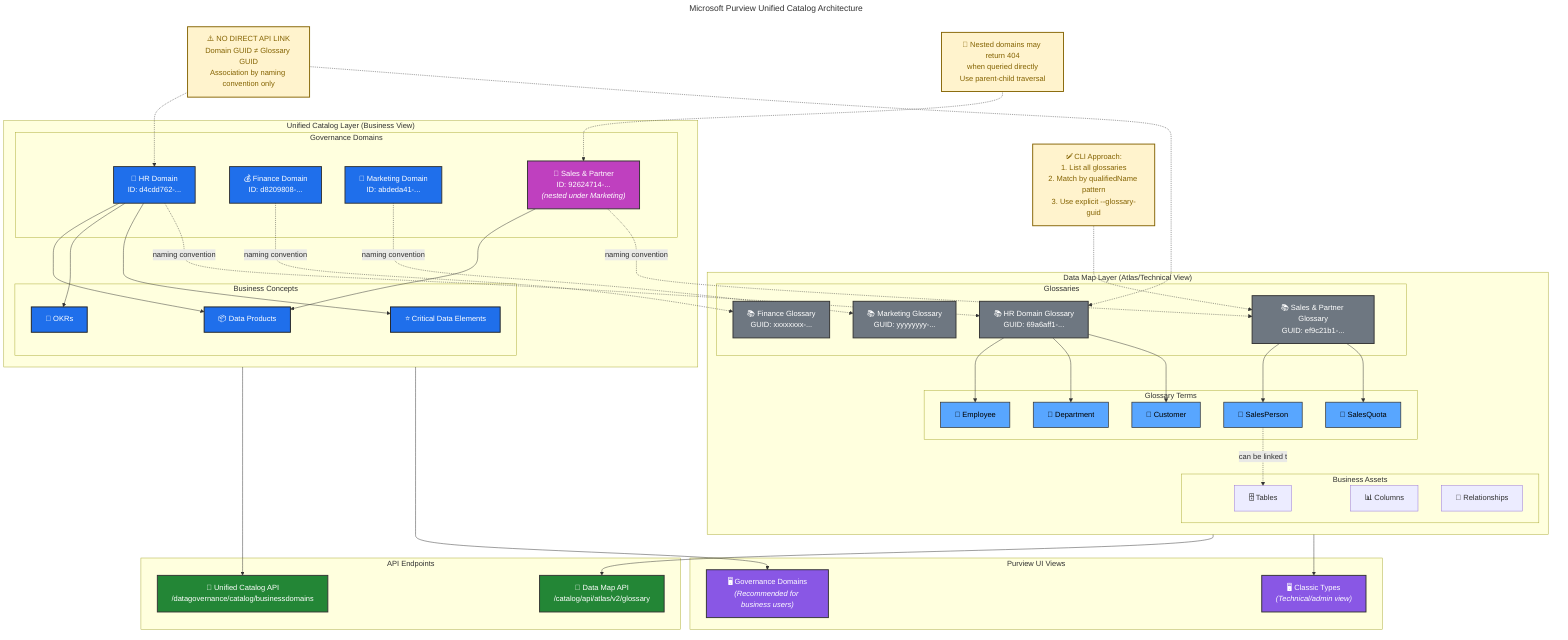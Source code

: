 ---
title: Microsoft Purview Unified Catalog Architecture
---
graph TB
    subgraph UC["Unified Catalog Layer (Business View)"]
        direction TB
        
        subgraph GD["Governance Domains"]
            GD1["👥 HR Domain<br/>ID: d4cdd762-..."]
            GD2["💰 Finance Domain<br/>ID: d8209808-..."]
            GD3["📢 Marketing Domain<br/>ID: abdeda41-..."]
            GD4["🤝 Sales & Partner<br/>ID: 92624714-...<br/><i>(nested under Marketing)</i>"]
        end
        
        subgraph BC["Business Concepts"]
            DP1["📦 Data Products"]
            OKR1["🎯 OKRs"]
            CDE1["⭐ Critical Data Elements"]
        end
        
        GD1 --> DP1
        GD1 --> OKR1
        GD1 --> CDE1
        GD4 --> DP1
    end
    
    subgraph DM["Data Map Layer (Atlas/Technical View)"]
        direction TB
        
        subgraph GLOSS["Glossaries"]
            GL1["📚 HR Domain Glossary<br/>GUID: 69a6aff1-..."]
            GL2["📚 Finance Glossary<br/>GUID: xxxxxxxx-..."]
            GL3["📚 Marketing Glossary<br/>GUID: yyyyyyyy-..."]
            GL4["📚 Sales & Partner Glossary<br/>GUID: ef9c21b1-..."]
        end
        
        subgraph TERMS["Glossary Terms"]
            T1["📝 Employee"]
            T2["📝 Department"]
            T3["📝 Customer"]
            T4["📝 SalesPerson"]
            T5["📝 SalesQuota"]
        end
        
        subgraph ASSETS["Business Assets"]
            E1["🗄️ Tables"]
            E2["📊 Columns"]
            E3["🔗 Relationships"]
        end
        
        GL1 --> T1
        GL1 --> T2
        GL1 --> T3
        GL4 --> T4
        GL4 --> T5
        
        T4 -.can be linked to.-> E1
    end
    
    %% Associations between layers
    GD1 -.naming convention.-> GL1
    GD2 -.naming convention.-> GL2
    GD3 -.naming convention.-> GL3
    GD4 -.naming convention.-> GL4
    
    %% Annotations
    NOTE1["⚠️ NO DIRECT API LINK<br/>Domain GUID ≠ Glossary GUID<br/>Association by naming convention only"]
    NOTE2["🔄 Nested domains may return 404<br/>when queried directly<br/>Use parent-child traversal"]
    NOTE3["✅ CLI Approach:<br/>1. List all glossaries<br/>2. Match by qualifiedName pattern<br/>3. Use explicit --glossary-guid"]
    
    NOTE1 -.-> GD1
    NOTE1 -.-> GL1
    NOTE2 -.-> GD4
    NOTE3 -.-> GL4
    
    subgraph API["API Endpoints"]
        API1["🔌 Unified Catalog API<br/>/datagovernance/catalog/businessdomains"]
        API2["🔌 Data Map API<br/>/catalog/api/atlas/v2/glossary"]
    end
    
    UC --> API1
    DM --> API2
    
    subgraph UI["Purview UI Views"]
        UI1["🖥️ Governance Domains<br/><i>(Recommended for business users)</i>"]
        UI2["🖥️ Classic Types<br/><i>(Technical/admin view)</i>"]
    end
    
    UC --> UI1
    DM --> UI2
    
    %% Styling
    classDef domainStyle fill:#1f6feb,stroke:#333,stroke-width:2px,color:#fff
    classDef nestedStyle fill:#bf40bf,stroke:#333,stroke-width:2px,color:#fff
    classDef glossaryStyle fill:#6e7781,stroke:#333,stroke-width:2px,color:#fff
    classDef termStyle fill:#58a6ff,stroke:#333,stroke-width:1.5px,color:#000
    classDef dataproductStyle fill:#1f6feb,stroke:#222,stroke-width:2px,color:#fff
    classDef noteStyle fill:#fff3cd,stroke:#856404,stroke-width:2px,color:#856404
    classDef apiStyle fill:#238636,stroke:#333,stroke-width:2px,color:#fff
    classDef uiStyle fill:#8957e5,stroke:#333,stroke-width:2px,color:#fff
    
    class GD1,GD2,GD3 domainStyle
    class GD4 nestedStyle
    class GL1,GL2,GL3,GL4 glossaryStyle
    class T1,T2,T3,T4,T5 termStyle
    class DP1,OKR1,CDE1 dataproductStyle
    class NOTE1,NOTE2,NOTE3 noteStyle
    class API1,API2 apiStyle
    class UI1,UI2 uiStyle